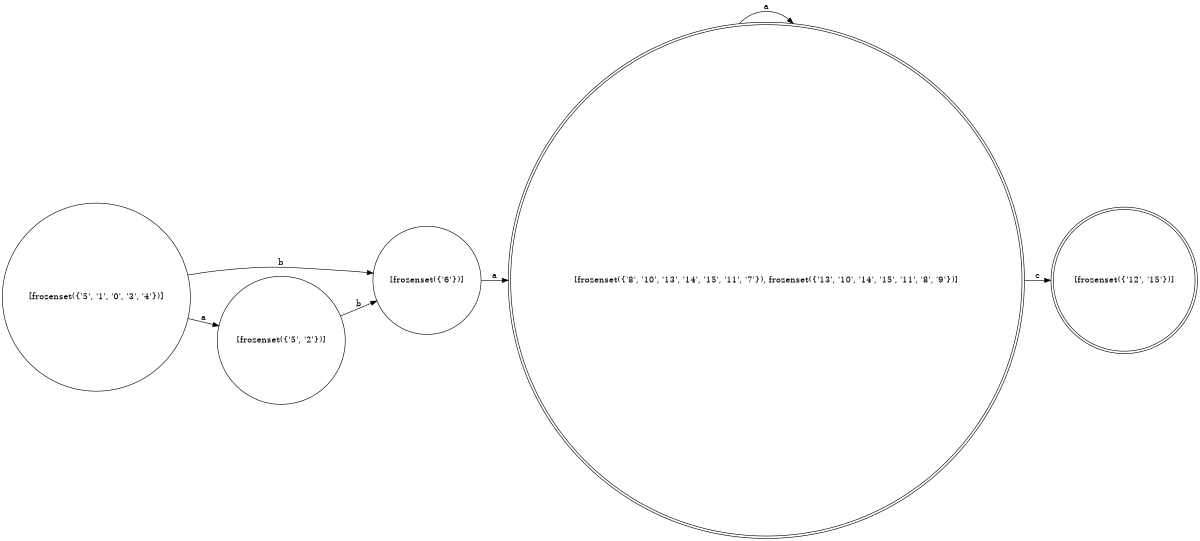 digraph finite_state_machine {
	rankdir=LR size="8,5"
	node [shape=circle]
	"[frozenset({'6'})]"
	node [shape=circle]
	"[frozenset({'5', '1', '0', '3', '4'})]"
	node [shape=circle]
	"[frozenset({'5', '2'})]"
	node [shape=doublecircle]
	"[frozenset({'12', '15'})]"
	node [shape=doublecircle]
	"[frozenset({'8', '10', '13', '14', '15', '11', '7'}), frozenset({'13', '10', '14', '15', '11', '8', '9'})]"
	"[frozenset({'6'})]" -> "[frozenset({'8', '10', '13', '14', '15', '11', '7'}), frozenset({'13', '10', '14', '15', '11', '8', '9'})]" [label=a]
	"[frozenset({'5', '1', '0', '3', '4'})]" -> "[frozenset({'5', '2'})]" [label=a]
	"[frozenset({'5', '1', '0', '3', '4'})]" -> "[frozenset({'6'})]" [label=b]
	"[frozenset({'5', '2'})]" -> "[frozenset({'6'})]" [label=b]
	"[frozenset({'8', '10', '13', '14', '15', '11', '7'}), frozenset({'13', '10', '14', '15', '11', '8', '9'})]" -> "[frozenset({'8', '10', '13', '14', '15', '11', '7'}), frozenset({'13', '10', '14', '15', '11', '8', '9'})]" [label=a]
	"[frozenset({'8', '10', '13', '14', '15', '11', '7'}), frozenset({'13', '10', '14', '15', '11', '8', '9'})]" -> "[frozenset({'12', '15'})]" [label=c]
}
